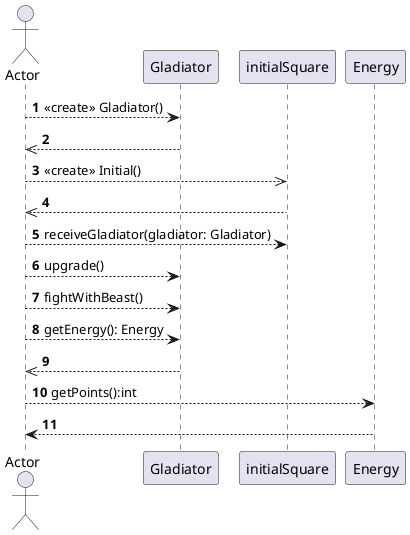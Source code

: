 @startuml
autonumber
actor Actor
Actor --> Gladiator: <<create>> Gladiator()
Gladiator -->> Actor:
Actor -->> initialSquare: <<create>> Initial()
initialSquare -->> Actor:
Actor --> initialSquare: receiveGladiator(gladiator: Gladiator)
Actor --> Gladiator: upgrade()
Actor --> Gladiator: fightWithBeast()
Actor --> Gladiator: getEnergy(): Energy
Gladiator -->> Actor:
Actor --> Energy: getPoints():int
Energy --> Actor:
@enduml